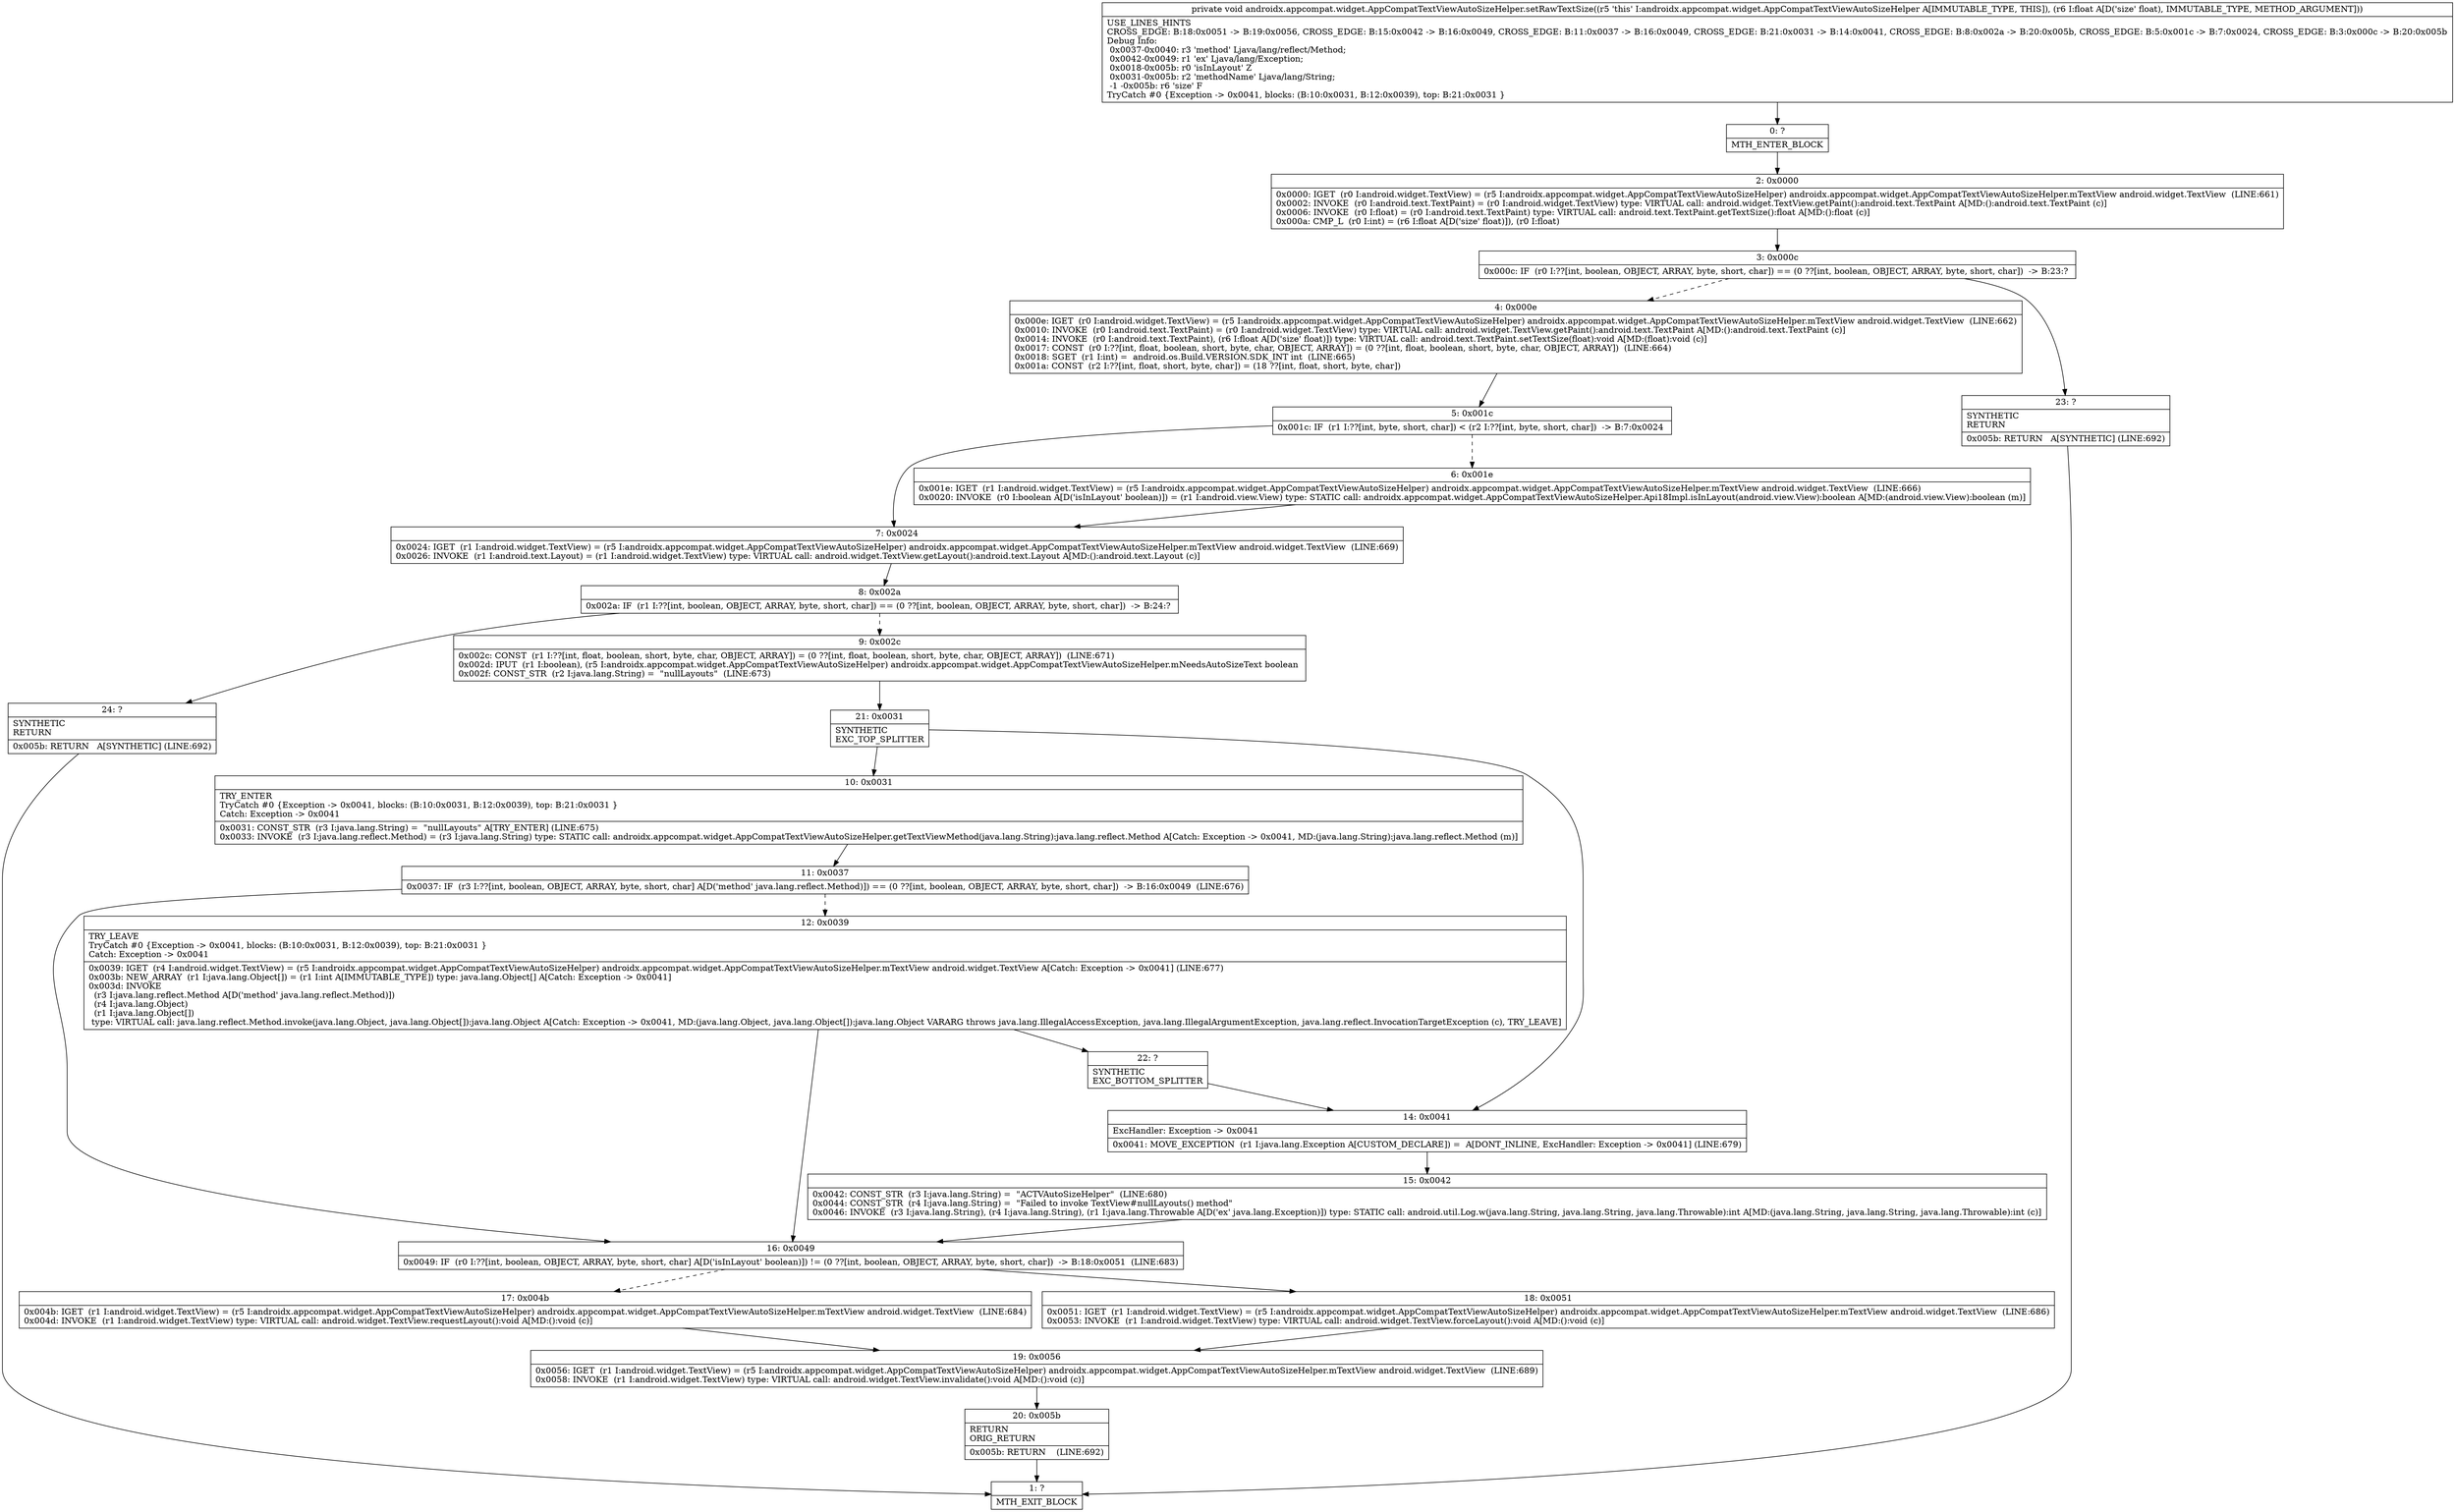 digraph "CFG forandroidx.appcompat.widget.AppCompatTextViewAutoSizeHelper.setRawTextSize(F)V" {
Node_0 [shape=record,label="{0\:\ ?|MTH_ENTER_BLOCK\l}"];
Node_2 [shape=record,label="{2\:\ 0x0000|0x0000: IGET  (r0 I:android.widget.TextView) = (r5 I:androidx.appcompat.widget.AppCompatTextViewAutoSizeHelper) androidx.appcompat.widget.AppCompatTextViewAutoSizeHelper.mTextView android.widget.TextView  (LINE:661)\l0x0002: INVOKE  (r0 I:android.text.TextPaint) = (r0 I:android.widget.TextView) type: VIRTUAL call: android.widget.TextView.getPaint():android.text.TextPaint A[MD:():android.text.TextPaint (c)]\l0x0006: INVOKE  (r0 I:float) = (r0 I:android.text.TextPaint) type: VIRTUAL call: android.text.TextPaint.getTextSize():float A[MD:():float (c)]\l0x000a: CMP_L  (r0 I:int) = (r6 I:float A[D('size' float)]), (r0 I:float) \l}"];
Node_3 [shape=record,label="{3\:\ 0x000c|0x000c: IF  (r0 I:??[int, boolean, OBJECT, ARRAY, byte, short, char]) == (0 ??[int, boolean, OBJECT, ARRAY, byte, short, char])  \-\> B:23:? \l}"];
Node_4 [shape=record,label="{4\:\ 0x000e|0x000e: IGET  (r0 I:android.widget.TextView) = (r5 I:androidx.appcompat.widget.AppCompatTextViewAutoSizeHelper) androidx.appcompat.widget.AppCompatTextViewAutoSizeHelper.mTextView android.widget.TextView  (LINE:662)\l0x0010: INVOKE  (r0 I:android.text.TextPaint) = (r0 I:android.widget.TextView) type: VIRTUAL call: android.widget.TextView.getPaint():android.text.TextPaint A[MD:():android.text.TextPaint (c)]\l0x0014: INVOKE  (r0 I:android.text.TextPaint), (r6 I:float A[D('size' float)]) type: VIRTUAL call: android.text.TextPaint.setTextSize(float):void A[MD:(float):void (c)]\l0x0017: CONST  (r0 I:??[int, float, boolean, short, byte, char, OBJECT, ARRAY]) = (0 ??[int, float, boolean, short, byte, char, OBJECT, ARRAY])  (LINE:664)\l0x0018: SGET  (r1 I:int) =  android.os.Build.VERSION.SDK_INT int  (LINE:665)\l0x001a: CONST  (r2 I:??[int, float, short, byte, char]) = (18 ??[int, float, short, byte, char]) \l}"];
Node_5 [shape=record,label="{5\:\ 0x001c|0x001c: IF  (r1 I:??[int, byte, short, char]) \< (r2 I:??[int, byte, short, char])  \-\> B:7:0x0024 \l}"];
Node_6 [shape=record,label="{6\:\ 0x001e|0x001e: IGET  (r1 I:android.widget.TextView) = (r5 I:androidx.appcompat.widget.AppCompatTextViewAutoSizeHelper) androidx.appcompat.widget.AppCompatTextViewAutoSizeHelper.mTextView android.widget.TextView  (LINE:666)\l0x0020: INVOKE  (r0 I:boolean A[D('isInLayout' boolean)]) = (r1 I:android.view.View) type: STATIC call: androidx.appcompat.widget.AppCompatTextViewAutoSizeHelper.Api18Impl.isInLayout(android.view.View):boolean A[MD:(android.view.View):boolean (m)]\l}"];
Node_7 [shape=record,label="{7\:\ 0x0024|0x0024: IGET  (r1 I:android.widget.TextView) = (r5 I:androidx.appcompat.widget.AppCompatTextViewAutoSizeHelper) androidx.appcompat.widget.AppCompatTextViewAutoSizeHelper.mTextView android.widget.TextView  (LINE:669)\l0x0026: INVOKE  (r1 I:android.text.Layout) = (r1 I:android.widget.TextView) type: VIRTUAL call: android.widget.TextView.getLayout():android.text.Layout A[MD:():android.text.Layout (c)]\l}"];
Node_8 [shape=record,label="{8\:\ 0x002a|0x002a: IF  (r1 I:??[int, boolean, OBJECT, ARRAY, byte, short, char]) == (0 ??[int, boolean, OBJECT, ARRAY, byte, short, char])  \-\> B:24:? \l}"];
Node_9 [shape=record,label="{9\:\ 0x002c|0x002c: CONST  (r1 I:??[int, float, boolean, short, byte, char, OBJECT, ARRAY]) = (0 ??[int, float, boolean, short, byte, char, OBJECT, ARRAY])  (LINE:671)\l0x002d: IPUT  (r1 I:boolean), (r5 I:androidx.appcompat.widget.AppCompatTextViewAutoSizeHelper) androidx.appcompat.widget.AppCompatTextViewAutoSizeHelper.mNeedsAutoSizeText boolean \l0x002f: CONST_STR  (r2 I:java.lang.String) =  \"nullLayouts\"  (LINE:673)\l}"];
Node_21 [shape=record,label="{21\:\ 0x0031|SYNTHETIC\lEXC_TOP_SPLITTER\l}"];
Node_10 [shape=record,label="{10\:\ 0x0031|TRY_ENTER\lTryCatch #0 \{Exception \-\> 0x0041, blocks: (B:10:0x0031, B:12:0x0039), top: B:21:0x0031 \}\lCatch: Exception \-\> 0x0041\l|0x0031: CONST_STR  (r3 I:java.lang.String) =  \"nullLayouts\" A[TRY_ENTER] (LINE:675)\l0x0033: INVOKE  (r3 I:java.lang.reflect.Method) = (r3 I:java.lang.String) type: STATIC call: androidx.appcompat.widget.AppCompatTextViewAutoSizeHelper.getTextViewMethod(java.lang.String):java.lang.reflect.Method A[Catch: Exception \-\> 0x0041, MD:(java.lang.String):java.lang.reflect.Method (m)]\l}"];
Node_11 [shape=record,label="{11\:\ 0x0037|0x0037: IF  (r3 I:??[int, boolean, OBJECT, ARRAY, byte, short, char] A[D('method' java.lang.reflect.Method)]) == (0 ??[int, boolean, OBJECT, ARRAY, byte, short, char])  \-\> B:16:0x0049  (LINE:676)\l}"];
Node_12 [shape=record,label="{12\:\ 0x0039|TRY_LEAVE\lTryCatch #0 \{Exception \-\> 0x0041, blocks: (B:10:0x0031, B:12:0x0039), top: B:21:0x0031 \}\lCatch: Exception \-\> 0x0041\l|0x0039: IGET  (r4 I:android.widget.TextView) = (r5 I:androidx.appcompat.widget.AppCompatTextViewAutoSizeHelper) androidx.appcompat.widget.AppCompatTextViewAutoSizeHelper.mTextView android.widget.TextView A[Catch: Exception \-\> 0x0041] (LINE:677)\l0x003b: NEW_ARRAY  (r1 I:java.lang.Object[]) = (r1 I:int A[IMMUTABLE_TYPE]) type: java.lang.Object[] A[Catch: Exception \-\> 0x0041]\l0x003d: INVOKE  \l  (r3 I:java.lang.reflect.Method A[D('method' java.lang.reflect.Method)])\l  (r4 I:java.lang.Object)\l  (r1 I:java.lang.Object[])\l type: VIRTUAL call: java.lang.reflect.Method.invoke(java.lang.Object, java.lang.Object[]):java.lang.Object A[Catch: Exception \-\> 0x0041, MD:(java.lang.Object, java.lang.Object[]):java.lang.Object VARARG throws java.lang.IllegalAccessException, java.lang.IllegalArgumentException, java.lang.reflect.InvocationTargetException (c), TRY_LEAVE]\l}"];
Node_22 [shape=record,label="{22\:\ ?|SYNTHETIC\lEXC_BOTTOM_SPLITTER\l}"];
Node_16 [shape=record,label="{16\:\ 0x0049|0x0049: IF  (r0 I:??[int, boolean, OBJECT, ARRAY, byte, short, char] A[D('isInLayout' boolean)]) != (0 ??[int, boolean, OBJECT, ARRAY, byte, short, char])  \-\> B:18:0x0051  (LINE:683)\l}"];
Node_17 [shape=record,label="{17\:\ 0x004b|0x004b: IGET  (r1 I:android.widget.TextView) = (r5 I:androidx.appcompat.widget.AppCompatTextViewAutoSizeHelper) androidx.appcompat.widget.AppCompatTextViewAutoSizeHelper.mTextView android.widget.TextView  (LINE:684)\l0x004d: INVOKE  (r1 I:android.widget.TextView) type: VIRTUAL call: android.widget.TextView.requestLayout():void A[MD:():void (c)]\l}"];
Node_19 [shape=record,label="{19\:\ 0x0056|0x0056: IGET  (r1 I:android.widget.TextView) = (r5 I:androidx.appcompat.widget.AppCompatTextViewAutoSizeHelper) androidx.appcompat.widget.AppCompatTextViewAutoSizeHelper.mTextView android.widget.TextView  (LINE:689)\l0x0058: INVOKE  (r1 I:android.widget.TextView) type: VIRTUAL call: android.widget.TextView.invalidate():void A[MD:():void (c)]\l}"];
Node_20 [shape=record,label="{20\:\ 0x005b|RETURN\lORIG_RETURN\l|0x005b: RETURN    (LINE:692)\l}"];
Node_1 [shape=record,label="{1\:\ ?|MTH_EXIT_BLOCK\l}"];
Node_18 [shape=record,label="{18\:\ 0x0051|0x0051: IGET  (r1 I:android.widget.TextView) = (r5 I:androidx.appcompat.widget.AppCompatTextViewAutoSizeHelper) androidx.appcompat.widget.AppCompatTextViewAutoSizeHelper.mTextView android.widget.TextView  (LINE:686)\l0x0053: INVOKE  (r1 I:android.widget.TextView) type: VIRTUAL call: android.widget.TextView.forceLayout():void A[MD:():void (c)]\l}"];
Node_14 [shape=record,label="{14\:\ 0x0041|ExcHandler: Exception \-\> 0x0041\l|0x0041: MOVE_EXCEPTION  (r1 I:java.lang.Exception A[CUSTOM_DECLARE]) =  A[DONT_INLINE, ExcHandler: Exception \-\> 0x0041] (LINE:679)\l}"];
Node_15 [shape=record,label="{15\:\ 0x0042|0x0042: CONST_STR  (r3 I:java.lang.String) =  \"ACTVAutoSizeHelper\"  (LINE:680)\l0x0044: CONST_STR  (r4 I:java.lang.String) =  \"Failed to invoke TextView#nullLayouts() method\" \l0x0046: INVOKE  (r3 I:java.lang.String), (r4 I:java.lang.String), (r1 I:java.lang.Throwable A[D('ex' java.lang.Exception)]) type: STATIC call: android.util.Log.w(java.lang.String, java.lang.String, java.lang.Throwable):int A[MD:(java.lang.String, java.lang.String, java.lang.Throwable):int (c)]\l}"];
Node_24 [shape=record,label="{24\:\ ?|SYNTHETIC\lRETURN\l|0x005b: RETURN   A[SYNTHETIC] (LINE:692)\l}"];
Node_23 [shape=record,label="{23\:\ ?|SYNTHETIC\lRETURN\l|0x005b: RETURN   A[SYNTHETIC] (LINE:692)\l}"];
MethodNode[shape=record,label="{private void androidx.appcompat.widget.AppCompatTextViewAutoSizeHelper.setRawTextSize((r5 'this' I:androidx.appcompat.widget.AppCompatTextViewAutoSizeHelper A[IMMUTABLE_TYPE, THIS]), (r6 I:float A[D('size' float), IMMUTABLE_TYPE, METHOD_ARGUMENT]))  | USE_LINES_HINTS\lCROSS_EDGE: B:18:0x0051 \-\> B:19:0x0056, CROSS_EDGE: B:15:0x0042 \-\> B:16:0x0049, CROSS_EDGE: B:11:0x0037 \-\> B:16:0x0049, CROSS_EDGE: B:21:0x0031 \-\> B:14:0x0041, CROSS_EDGE: B:8:0x002a \-\> B:20:0x005b, CROSS_EDGE: B:5:0x001c \-\> B:7:0x0024, CROSS_EDGE: B:3:0x000c \-\> B:20:0x005b\lDebug Info:\l  0x0037\-0x0040: r3 'method' Ljava\/lang\/reflect\/Method;\l  0x0042\-0x0049: r1 'ex' Ljava\/lang\/Exception;\l  0x0018\-0x005b: r0 'isInLayout' Z\l  0x0031\-0x005b: r2 'methodName' Ljava\/lang\/String;\l  \-1 \-0x005b: r6 'size' F\lTryCatch #0 \{Exception \-\> 0x0041, blocks: (B:10:0x0031, B:12:0x0039), top: B:21:0x0031 \}\l}"];
MethodNode -> Node_0;Node_0 -> Node_2;
Node_2 -> Node_3;
Node_3 -> Node_4[style=dashed];
Node_3 -> Node_23;
Node_4 -> Node_5;
Node_5 -> Node_6[style=dashed];
Node_5 -> Node_7;
Node_6 -> Node_7;
Node_7 -> Node_8;
Node_8 -> Node_9[style=dashed];
Node_8 -> Node_24;
Node_9 -> Node_21;
Node_21 -> Node_10;
Node_21 -> Node_14;
Node_10 -> Node_11;
Node_11 -> Node_12[style=dashed];
Node_11 -> Node_16;
Node_12 -> Node_16;
Node_12 -> Node_22;
Node_22 -> Node_14;
Node_16 -> Node_17[style=dashed];
Node_16 -> Node_18;
Node_17 -> Node_19;
Node_19 -> Node_20;
Node_20 -> Node_1;
Node_18 -> Node_19;
Node_14 -> Node_15;
Node_15 -> Node_16;
Node_24 -> Node_1;
Node_23 -> Node_1;
}

